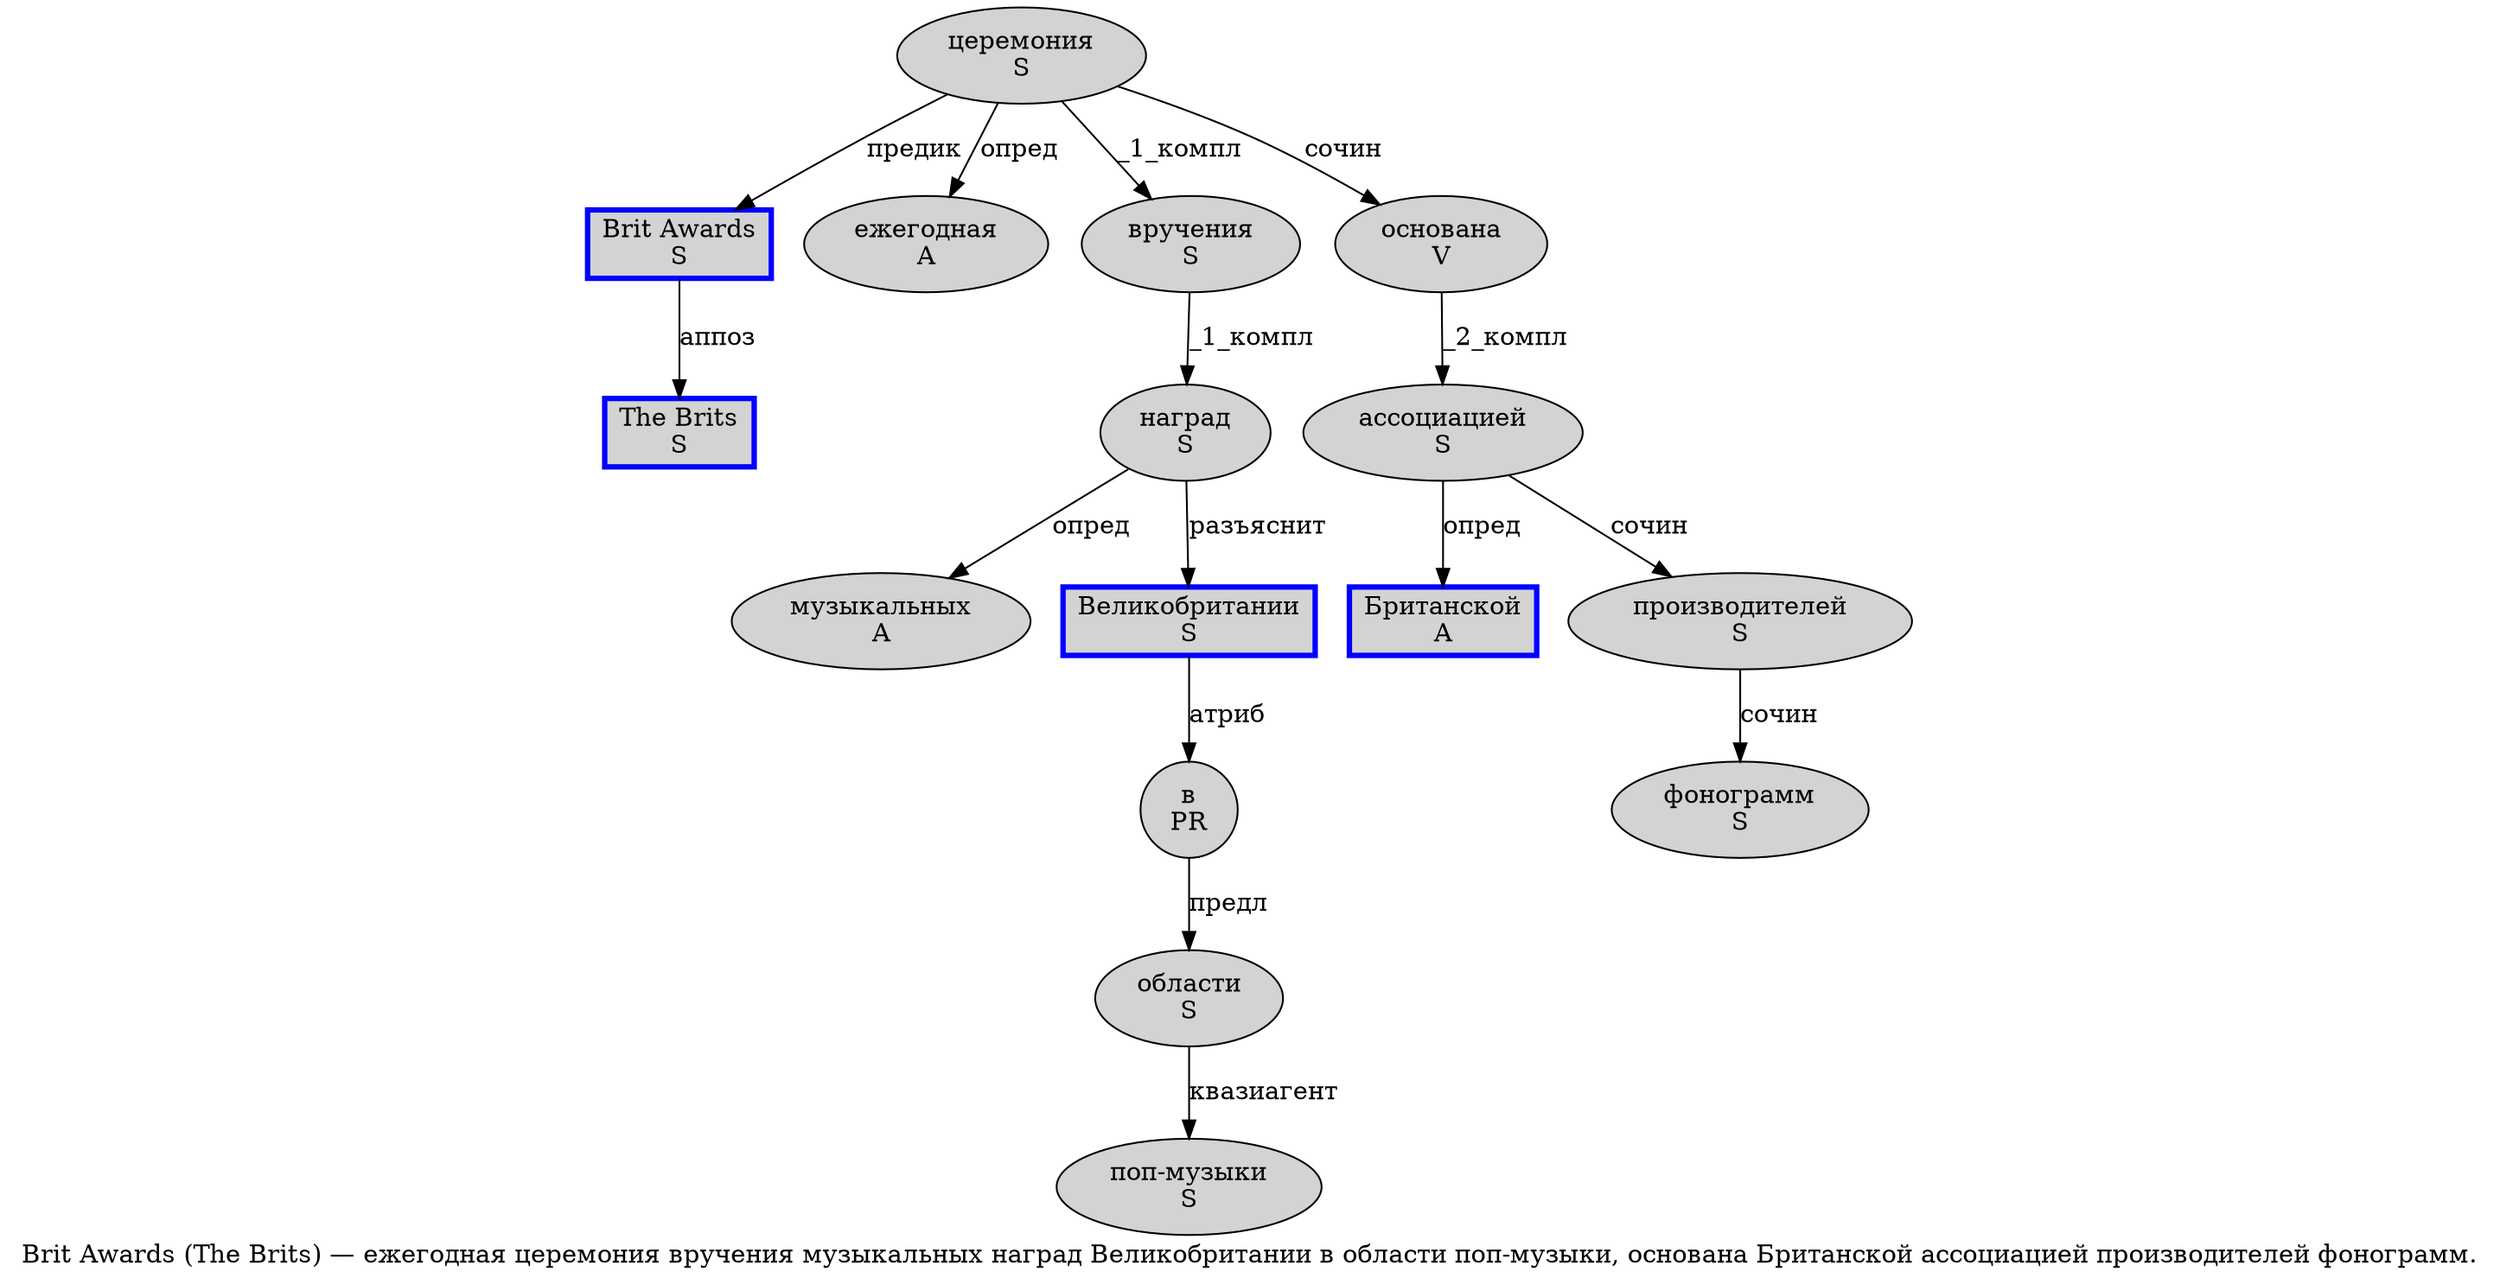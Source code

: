 digraph SENTENCE_531 {
	graph [label="Brit Awards (The Brits) — ежегодная церемония вручения музыкальных наград Великобритании в области поп-музыки, основана Британской ассоциацией производителей фонограмм."]
	node [style=filled]
		0 [label="Brit Awards
S" color=blue fillcolor=lightgray penwidth=3 shape=box]
		2 [label="The Brits
S" color=blue fillcolor=lightgray penwidth=3 shape=box]
		5 [label="ежегодная
A" color="" fillcolor=lightgray penwidth=1 shape=ellipse]
		6 [label="церемония
S" color="" fillcolor=lightgray penwidth=1 shape=ellipse]
		7 [label="вручения
S" color="" fillcolor=lightgray penwidth=1 shape=ellipse]
		8 [label="музыкальных
A" color="" fillcolor=lightgray penwidth=1 shape=ellipse]
		9 [label="наград
S" color="" fillcolor=lightgray penwidth=1 shape=ellipse]
		10 [label="Великобритании
S" color=blue fillcolor=lightgray penwidth=3 shape=box]
		11 [label="в
PR" color="" fillcolor=lightgray penwidth=1 shape=ellipse]
		12 [label="области
S" color="" fillcolor=lightgray penwidth=1 shape=ellipse]
		13 [label="поп-музыки
S" color="" fillcolor=lightgray penwidth=1 shape=ellipse]
		15 [label="основана
V" color="" fillcolor=lightgray penwidth=1 shape=ellipse]
		16 [label="Британской
A" color=blue fillcolor=lightgray penwidth=3 shape=box]
		17 [label="ассоциацией
S" color="" fillcolor=lightgray penwidth=1 shape=ellipse]
		18 [label="производителей
S" color="" fillcolor=lightgray penwidth=1 shape=ellipse]
		19 [label="фонограмм
S" color="" fillcolor=lightgray penwidth=1 shape=ellipse]
			17 -> 16 [label="опред"]
			17 -> 18 [label="сочин"]
			15 -> 17 [label="_2_компл"]
			12 -> 13 [label="квазиагент"]
			7 -> 9 [label="_1_компл"]
			11 -> 12 [label="предл"]
			9 -> 8 [label="опред"]
			9 -> 10 [label="разъяснит"]
			6 -> 0 [label="предик"]
			6 -> 5 [label="опред"]
			6 -> 7 [label="_1_компл"]
			6 -> 15 [label="сочин"]
			18 -> 19 [label="сочин"]
			10 -> 11 [label="атриб"]
			0 -> 2 [label="аппоз"]
}